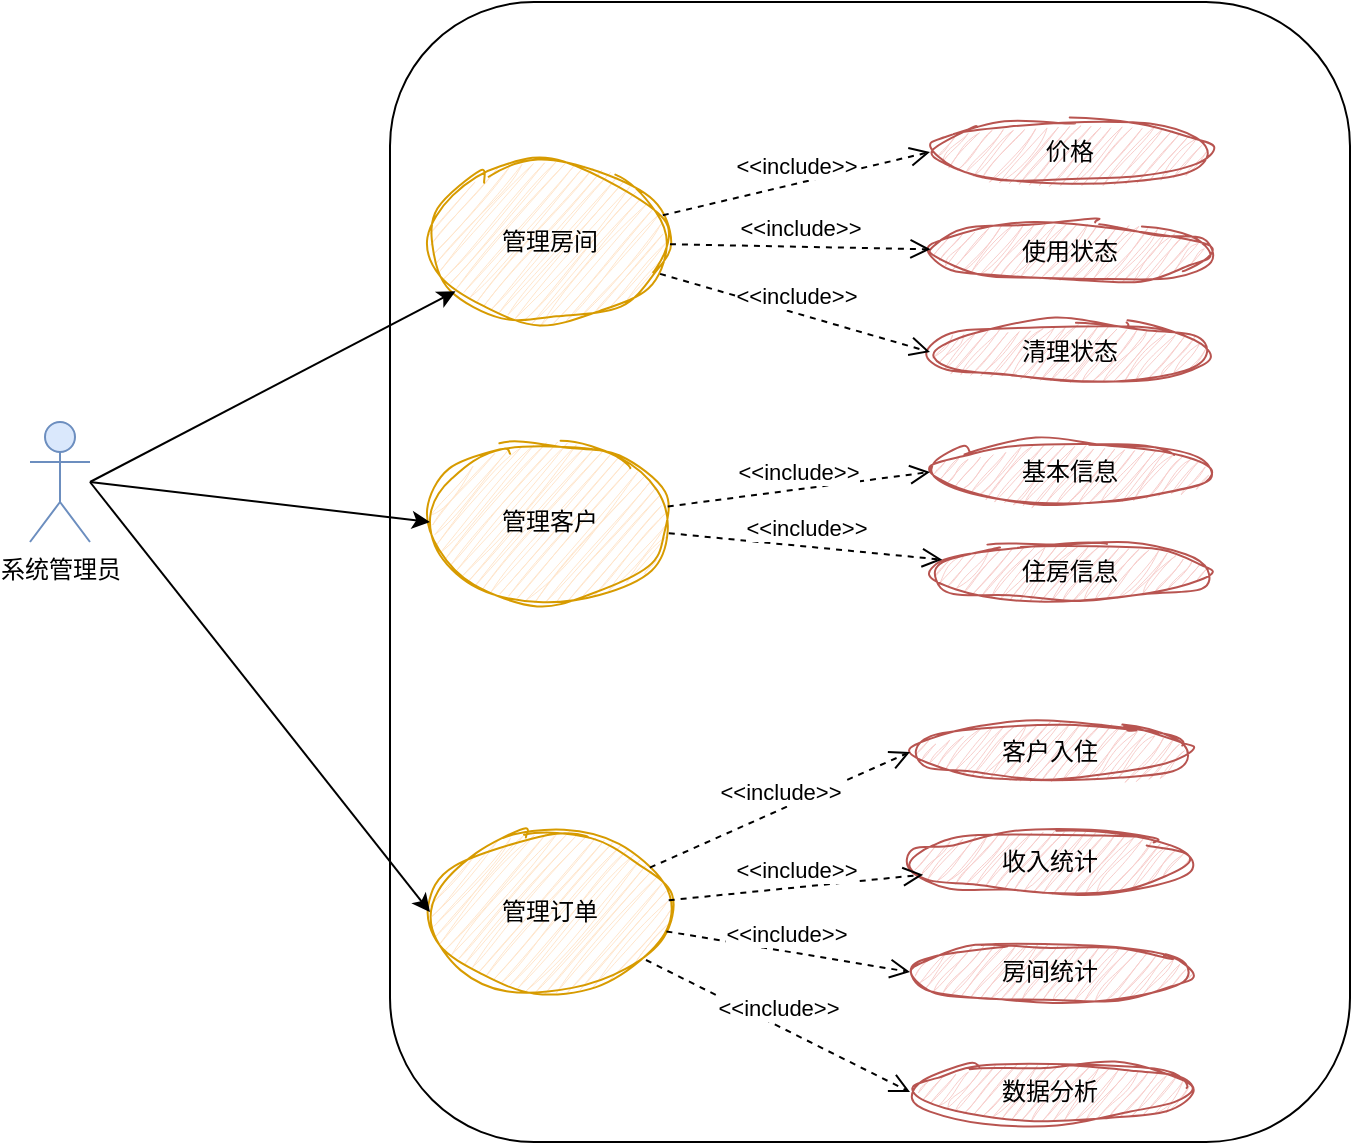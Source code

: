 <mxfile version="24.4.13" type="github">
  <diagram name="第 1 页" id="fBY1kc_pKNjqClAuFcSY">
    <mxGraphModel dx="1179" dy="685" grid="1" gridSize="10" guides="1" tooltips="1" connect="1" arrows="1" fold="1" page="1" pageScale="1" pageWidth="1169" pageHeight="1654" math="0" shadow="0">
      <root>
        <mxCell id="0" />
        <mxCell id="1" parent="0" />
        <mxCell id="L7vpyP4ouVbw859hknRg-1" value="系统管理员" style="shape=umlActor;verticalLabelPosition=bottom;verticalAlign=top;html=1;fillColor=#dae8fc;strokeColor=#6c8ebf;" vertex="1" parent="1">
          <mxGeometry x="110" y="320" width="30" height="60" as="geometry" />
        </mxCell>
        <mxCell id="L7vpyP4ouVbw859hknRg-2" value="" style="rounded=1;whiteSpace=wrap;html=1;" vertex="1" parent="1">
          <mxGeometry x="290" y="110" width="480" height="570" as="geometry" />
        </mxCell>
        <mxCell id="L7vpyP4ouVbw859hknRg-3" value="管理房间" style="ellipse;whiteSpace=wrap;html=1;sketch=1;curveFitting=1;jiggle=2;fillColor=#ffe6cc;strokeColor=#d79b00;" vertex="1" parent="1">
          <mxGeometry x="310" y="190" width="120" height="80" as="geometry" />
        </mxCell>
        <mxCell id="L7vpyP4ouVbw859hknRg-4" value="管理客户" style="ellipse;whiteSpace=wrap;html=1;shadow=0;sketch=1;curveFitting=1;jiggle=2;fillColor=#ffe6cc;strokeColor=#d79b00;" vertex="1" parent="1">
          <mxGeometry x="310" y="330" width="120" height="80" as="geometry" />
        </mxCell>
        <mxCell id="L7vpyP4ouVbw859hknRg-5" value="管理订单" style="ellipse;whiteSpace=wrap;html=1;fillColor=#ffe6cc;strokeColor=#d79b00;sketch=1;curveFitting=1;jiggle=2;" vertex="1" parent="1">
          <mxGeometry x="310" y="525" width="120" height="80" as="geometry" />
        </mxCell>
        <mxCell id="L7vpyP4ouVbw859hknRg-6" value="价格" style="ellipse;whiteSpace=wrap;html=1;sketch=1;curveFitting=1;jiggle=2;fillColor=#f8cecc;strokeColor=#b85450;" vertex="1" parent="1">
          <mxGeometry x="560" y="170" width="140" height="30" as="geometry" />
        </mxCell>
        <mxCell id="L7vpyP4ouVbw859hknRg-7" value="使用状态" style="ellipse;whiteSpace=wrap;html=1;sketch=1;curveFitting=1;jiggle=2;fillColor=#f8cecc;strokeColor=#b85450;" vertex="1" parent="1">
          <mxGeometry x="560" y="220" width="140" height="30" as="geometry" />
        </mxCell>
        <mxCell id="L7vpyP4ouVbw859hknRg-8" value="清理状态" style="ellipse;whiteSpace=wrap;html=1;sketch=1;curveFitting=1;jiggle=2;fillColor=#f8cecc;strokeColor=#b85450;" vertex="1" parent="1">
          <mxGeometry x="560" y="270" width="140" height="30" as="geometry" />
        </mxCell>
        <mxCell id="L7vpyP4ouVbw859hknRg-18" value="&amp;lt;&amp;lt;include&amp;gt;&amp;gt;" style="html=1;verticalAlign=bottom;endArrow=open;dashed=1;endSize=8;curved=0;rounded=0;entryX=0;entryY=0.5;entryDx=0;entryDy=0;exitX=0.97;exitY=0.333;exitDx=0;exitDy=0;exitPerimeter=0;" edge="1" parent="1" source="L7vpyP4ouVbw859hknRg-3" target="L7vpyP4ouVbw859hknRg-6">
          <mxGeometry relative="1" as="geometry">
            <mxPoint x="510" y="230" as="sourcePoint" />
            <mxPoint x="510" y="230" as="targetPoint" />
          </mxGeometry>
        </mxCell>
        <mxCell id="L7vpyP4ouVbw859hknRg-19" value="&amp;lt;&amp;lt;include&amp;gt;&amp;gt;" style="html=1;verticalAlign=bottom;endArrow=open;dashed=1;endSize=8;curved=0;rounded=0;" edge="1" parent="1" source="L7vpyP4ouVbw859hknRg-3" target="L7vpyP4ouVbw859hknRg-7">
          <mxGeometry relative="1" as="geometry">
            <mxPoint x="510" y="230" as="sourcePoint" />
            <mxPoint x="510" y="230" as="targetPoint" />
          </mxGeometry>
        </mxCell>
        <mxCell id="L7vpyP4ouVbw859hknRg-22" value="&amp;lt;&amp;lt;include&amp;gt;&amp;gt;" style="html=1;verticalAlign=bottom;endArrow=open;dashed=1;endSize=8;curved=0;rounded=0;entryX=0;entryY=0.5;entryDx=0;entryDy=0;" edge="1" parent="1" source="L7vpyP4ouVbw859hknRg-3" target="L7vpyP4ouVbw859hknRg-8">
          <mxGeometry relative="1" as="geometry">
            <mxPoint x="510" y="230" as="sourcePoint" />
            <mxPoint x="510" y="230" as="targetPoint" />
          </mxGeometry>
        </mxCell>
        <mxCell id="L7vpyP4ouVbw859hknRg-26" value="" style="endArrow=classic;html=1;rounded=0;" edge="1" parent="1" target="L7vpyP4ouVbw859hknRg-3">
          <mxGeometry width="50" height="50" relative="1" as="geometry">
            <mxPoint x="140" y="350" as="sourcePoint" />
            <mxPoint x="190" y="300" as="targetPoint" />
          </mxGeometry>
        </mxCell>
        <mxCell id="L7vpyP4ouVbw859hknRg-27" value="" style="endArrow=classic;html=1;rounded=0;entryX=0;entryY=0.5;entryDx=0;entryDy=0;" edge="1" parent="1" target="L7vpyP4ouVbw859hknRg-4">
          <mxGeometry width="50" height="50" relative="1" as="geometry">
            <mxPoint x="140" y="350" as="sourcePoint" />
            <mxPoint x="180" y="320" as="targetPoint" />
          </mxGeometry>
        </mxCell>
        <mxCell id="L7vpyP4ouVbw859hknRg-29" value="" style="endArrow=classic;html=1;rounded=0;entryX=0;entryY=0.5;entryDx=0;entryDy=0;" edge="1" parent="1" target="L7vpyP4ouVbw859hknRg-5">
          <mxGeometry width="50" height="50" relative="1" as="geometry">
            <mxPoint x="140" y="350" as="sourcePoint" />
            <mxPoint x="320" y="470" as="targetPoint" />
          </mxGeometry>
        </mxCell>
        <mxCell id="L7vpyP4ouVbw859hknRg-30" value="基本信息" style="ellipse;whiteSpace=wrap;html=1;sketch=1;curveFitting=1;jiggle=2;fillColor=#f8cecc;strokeColor=#b85450;" vertex="1" parent="1">
          <mxGeometry x="560" y="330" width="140" height="30" as="geometry" />
        </mxCell>
        <mxCell id="L7vpyP4ouVbw859hknRg-31" value="住房信息" style="ellipse;whiteSpace=wrap;html=1;sketch=1;curveFitting=1;jiggle=2;fillColor=#f8cecc;strokeColor=#b85450;" vertex="1" parent="1">
          <mxGeometry x="560" y="380" width="140" height="30" as="geometry" />
        </mxCell>
        <mxCell id="L7vpyP4ouVbw859hknRg-34" value="&amp;lt;&amp;lt;include&amp;gt;&amp;gt;" style="html=1;verticalAlign=bottom;endArrow=open;dashed=1;endSize=8;curved=0;rounded=0;entryX=0;entryY=0.5;entryDx=0;entryDy=0;" edge="1" parent="1" source="L7vpyP4ouVbw859hknRg-4" target="L7vpyP4ouVbw859hknRg-30">
          <mxGeometry relative="1" as="geometry">
            <mxPoint x="500" y="360" as="sourcePoint" />
            <mxPoint x="550" y="340" as="targetPoint" />
          </mxGeometry>
        </mxCell>
        <mxCell id="L7vpyP4ouVbw859hknRg-35" value="&amp;lt;&amp;lt;include&amp;gt;&amp;gt;" style="html=1;verticalAlign=bottom;endArrow=open;dashed=1;endSize=8;curved=0;rounded=0;" edge="1" parent="1" source="L7vpyP4ouVbw859hknRg-4" target="L7vpyP4ouVbw859hknRg-31">
          <mxGeometry relative="1" as="geometry">
            <mxPoint x="510" y="370" as="sourcePoint" />
            <mxPoint x="510" y="370" as="targetPoint" />
          </mxGeometry>
        </mxCell>
        <mxCell id="L7vpyP4ouVbw859hknRg-37" value="客户入住" style="ellipse;whiteSpace=wrap;html=1;sketch=1;curveFitting=1;jiggle=2;fillColor=#f8cecc;strokeColor=#b85450;" vertex="1" parent="1">
          <mxGeometry x="550" y="470" width="140" height="30" as="geometry" />
        </mxCell>
        <mxCell id="L7vpyP4ouVbw859hknRg-38" value="收入统计" style="ellipse;whiteSpace=wrap;html=1;sketch=1;curveFitting=1;jiggle=2;fillColor=#f8cecc;strokeColor=#b85450;" vertex="1" parent="1">
          <mxGeometry x="550" y="525" width="140" height="30" as="geometry" />
        </mxCell>
        <mxCell id="L7vpyP4ouVbw859hknRg-39" value="房间统计" style="ellipse;whiteSpace=wrap;html=1;sketch=1;curveFitting=1;jiggle=2;fillColor=#f8cecc;strokeColor=#b85450;" vertex="1" parent="1">
          <mxGeometry x="550" y="580" width="140" height="30" as="geometry" />
        </mxCell>
        <mxCell id="L7vpyP4ouVbw859hknRg-40" value="数据分析" style="ellipse;whiteSpace=wrap;html=1;sketch=1;curveFitting=1;jiggle=2;fillColor=#f8cecc;strokeColor=#b85450;" vertex="1" parent="1">
          <mxGeometry x="550" y="640" width="140" height="30" as="geometry" />
        </mxCell>
        <mxCell id="L7vpyP4ouVbw859hknRg-43" value="&amp;lt;&amp;lt;include&amp;gt;&amp;gt;" style="html=1;verticalAlign=bottom;endArrow=open;dashed=1;endSize=8;curved=0;rounded=0;entryX=0;entryY=0.5;entryDx=0;entryDy=0;" edge="1" parent="1" source="L7vpyP4ouVbw859hknRg-5" target="L7vpyP4ouVbw859hknRg-37">
          <mxGeometry relative="1" as="geometry">
            <mxPoint x="510" y="565" as="sourcePoint" />
            <mxPoint x="510" y="565" as="targetPoint" />
          </mxGeometry>
        </mxCell>
        <mxCell id="L7vpyP4ouVbw859hknRg-44" value="&amp;lt;&amp;lt;include&amp;gt;&amp;gt;" style="html=1;verticalAlign=bottom;endArrow=open;dashed=1;endSize=8;curved=0;rounded=0;" edge="1" parent="1" source="L7vpyP4ouVbw859hknRg-5" target="L7vpyP4ouVbw859hknRg-38">
          <mxGeometry relative="1" as="geometry">
            <mxPoint x="510" y="565" as="sourcePoint" />
            <mxPoint x="510" y="565" as="targetPoint" />
          </mxGeometry>
        </mxCell>
        <mxCell id="L7vpyP4ouVbw859hknRg-46" value="&amp;lt;&amp;lt;include&amp;gt;&amp;gt;" style="html=1;verticalAlign=bottom;endArrow=open;dashed=1;endSize=8;curved=0;rounded=0;entryX=0;entryY=0.5;entryDx=0;entryDy=0;" edge="1" parent="1" source="L7vpyP4ouVbw859hknRg-5" target="L7vpyP4ouVbw859hknRg-39">
          <mxGeometry x="-0.009" relative="1" as="geometry">
            <mxPoint x="510" y="565" as="sourcePoint" />
            <mxPoint x="510" y="565" as="targetPoint" />
            <mxPoint as="offset" />
          </mxGeometry>
        </mxCell>
        <mxCell id="L7vpyP4ouVbw859hknRg-48" value="&amp;lt;&amp;lt;include&amp;gt;&amp;gt;" style="html=1;verticalAlign=bottom;endArrow=open;dashed=1;endSize=8;curved=0;rounded=0;entryX=0;entryY=0.5;entryDx=0;entryDy=0;" edge="1" parent="1" source="L7vpyP4ouVbw859hknRg-5" target="L7vpyP4ouVbw859hknRg-40">
          <mxGeometry x="0.005" relative="1" as="geometry">
            <mxPoint x="510" y="565" as="sourcePoint" />
            <mxPoint x="510" y="565" as="targetPoint" />
            <mxPoint as="offset" />
          </mxGeometry>
        </mxCell>
      </root>
    </mxGraphModel>
  </diagram>
</mxfile>

